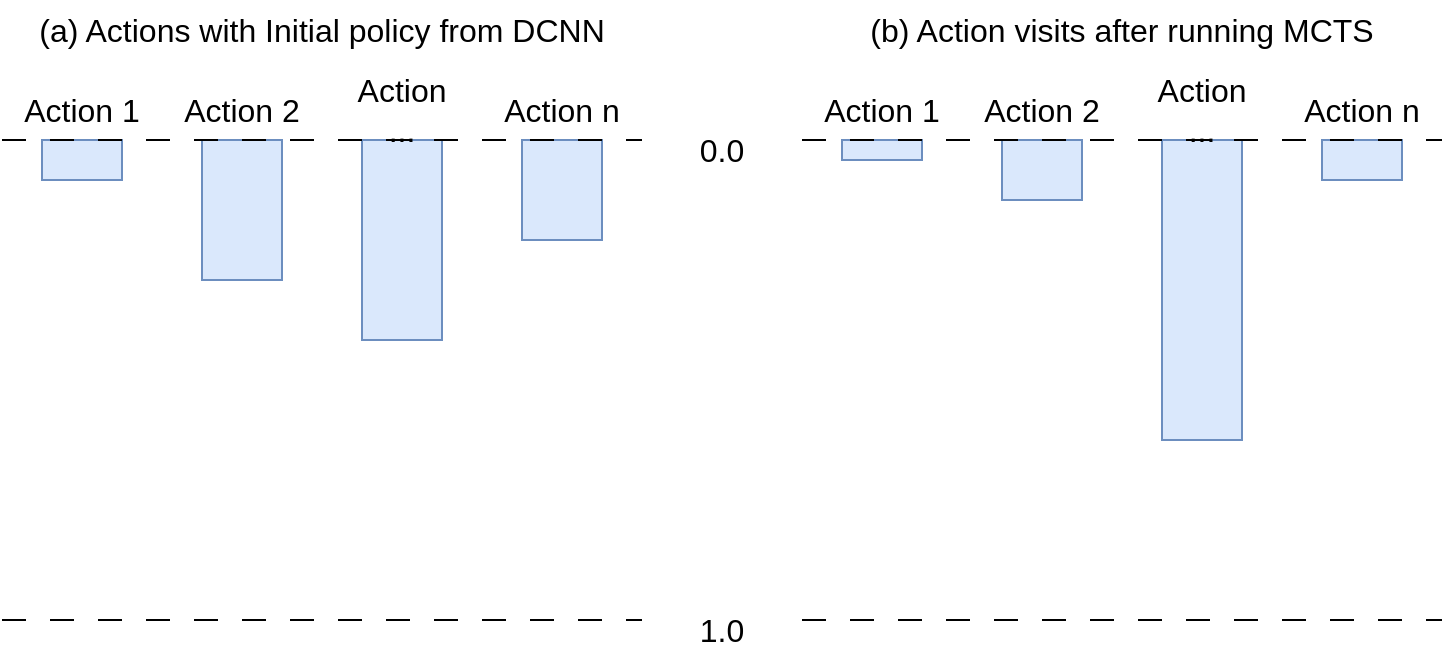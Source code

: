 <mxfile version="24.4.9" type="github">
  <diagram name="Page-1" id="LkqDW81Ij7ki9k4FEpZL">
    <mxGraphModel dx="989" dy="539" grid="1" gridSize="10" guides="1" tooltips="1" connect="1" arrows="1" fold="1" page="1" pageScale="1" pageWidth="850" pageHeight="1100" math="0" shadow="0">
      <root>
        <mxCell id="0" />
        <mxCell id="1" parent="0" />
        <mxCell id="u83lLNZYYlulLhQNgdUI-1" value="" style="rounded=0;whiteSpace=wrap;html=1;fillColor=#dae8fc;strokeColor=#6c8ebf;fontSize=16;" vertex="1" parent="1">
          <mxGeometry x="70" y="320" width="40" height="20" as="geometry" />
        </mxCell>
        <mxCell id="u83lLNZYYlulLhQNgdUI-2" value="" style="rounded=0;whiteSpace=wrap;html=1;fillColor=#dae8fc;strokeColor=#6c8ebf;fontSize=16;" vertex="1" parent="1">
          <mxGeometry x="310" y="320" width="40" height="50" as="geometry" />
        </mxCell>
        <mxCell id="u83lLNZYYlulLhQNgdUI-3" value="" style="rounded=0;whiteSpace=wrap;html=1;fillColor=#dae8fc;strokeColor=#6c8ebf;fontSize=16;" vertex="1" parent="1">
          <mxGeometry x="230" y="320" width="40" height="100" as="geometry" />
        </mxCell>
        <mxCell id="u83lLNZYYlulLhQNgdUI-4" value="" style="rounded=0;whiteSpace=wrap;html=1;fillColor=#dae8fc;strokeColor=#6c8ebf;fontSize=16;" vertex="1" parent="1">
          <mxGeometry x="150" y="320" width="40" height="70" as="geometry" />
        </mxCell>
        <mxCell id="u83lLNZYYlulLhQNgdUI-5" value="Action 1" style="text;html=1;align=center;verticalAlign=middle;whiteSpace=wrap;rounded=0;fontSize=16;" vertex="1" parent="1">
          <mxGeometry x="60" y="290" width="60" height="30" as="geometry" />
        </mxCell>
        <mxCell id="u83lLNZYYlulLhQNgdUI-6" value="Action 2" style="text;html=1;align=center;verticalAlign=middle;whiteSpace=wrap;rounded=0;fontSize=16;" vertex="1" parent="1">
          <mxGeometry x="140" y="290" width="60" height="30" as="geometry" />
        </mxCell>
        <mxCell id="u83lLNZYYlulLhQNgdUI-7" value="Action ..." style="text;html=1;align=center;verticalAlign=middle;whiteSpace=wrap;rounded=0;fontSize=16;" vertex="1" parent="1">
          <mxGeometry x="220" y="290" width="60" height="30" as="geometry" />
        </mxCell>
        <mxCell id="u83lLNZYYlulLhQNgdUI-8" value="Action n" style="text;html=1;align=center;verticalAlign=middle;whiteSpace=wrap;rounded=0;fontSize=16;" vertex="1" parent="1">
          <mxGeometry x="300" y="290" width="60" height="30" as="geometry" />
        </mxCell>
        <mxCell id="u83lLNZYYlulLhQNgdUI-9" value="" style="endArrow=none;html=1;rounded=0;fontSize=16;dashed=1;dashPattern=12 12;" edge="1" parent="1">
          <mxGeometry width="50" height="50" relative="1" as="geometry">
            <mxPoint x="50" y="320" as="sourcePoint" />
            <mxPoint x="370" y="320" as="targetPoint" />
          </mxGeometry>
        </mxCell>
        <mxCell id="u83lLNZYYlulLhQNgdUI-10" value="(a) Actions with Initial policy from DCNN" style="text;html=1;align=center;verticalAlign=middle;whiteSpace=wrap;rounded=0;fontSize=16;" vertex="1" parent="1">
          <mxGeometry x="50" y="250" width="320" height="30" as="geometry" />
        </mxCell>
        <mxCell id="u83lLNZYYlulLhQNgdUI-11" value="" style="rounded=0;whiteSpace=wrap;html=1;fillColor=#dae8fc;strokeColor=#6c8ebf;fontSize=16;" vertex="1" parent="1">
          <mxGeometry x="470" y="320" width="40" height="10" as="geometry" />
        </mxCell>
        <mxCell id="u83lLNZYYlulLhQNgdUI-12" value="" style="rounded=0;whiteSpace=wrap;html=1;fillColor=#dae8fc;strokeColor=#6c8ebf;fontSize=16;" vertex="1" parent="1">
          <mxGeometry x="710" y="320" width="40" height="20" as="geometry" />
        </mxCell>
        <mxCell id="u83lLNZYYlulLhQNgdUI-13" value="" style="rounded=0;whiteSpace=wrap;html=1;fillColor=#dae8fc;strokeColor=#6c8ebf;fontSize=16;" vertex="1" parent="1">
          <mxGeometry x="630" y="320" width="40" height="150" as="geometry" />
        </mxCell>
        <mxCell id="u83lLNZYYlulLhQNgdUI-14" value="" style="rounded=0;whiteSpace=wrap;html=1;fillColor=#dae8fc;strokeColor=#6c8ebf;fontSize=16;" vertex="1" parent="1">
          <mxGeometry x="550" y="320" width="40" height="30" as="geometry" />
        </mxCell>
        <mxCell id="u83lLNZYYlulLhQNgdUI-15" value="Action 1" style="text;html=1;align=center;verticalAlign=middle;whiteSpace=wrap;rounded=0;fontSize=16;" vertex="1" parent="1">
          <mxGeometry x="460" y="290" width="60" height="30" as="geometry" />
        </mxCell>
        <mxCell id="u83lLNZYYlulLhQNgdUI-16" value="Action 2" style="text;html=1;align=center;verticalAlign=middle;whiteSpace=wrap;rounded=0;fontSize=16;" vertex="1" parent="1">
          <mxGeometry x="540" y="290" width="60" height="30" as="geometry" />
        </mxCell>
        <mxCell id="u83lLNZYYlulLhQNgdUI-17" value="Action ..." style="text;html=1;align=center;verticalAlign=middle;whiteSpace=wrap;rounded=0;fontSize=16;" vertex="1" parent="1">
          <mxGeometry x="620" y="290" width="60" height="30" as="geometry" />
        </mxCell>
        <mxCell id="u83lLNZYYlulLhQNgdUI-18" value="Action n" style="text;html=1;align=center;verticalAlign=middle;whiteSpace=wrap;rounded=0;fontSize=16;" vertex="1" parent="1">
          <mxGeometry x="700" y="290" width="60" height="30" as="geometry" />
        </mxCell>
        <mxCell id="u83lLNZYYlulLhQNgdUI-19" value="" style="endArrow=none;html=1;rounded=0;fontSize=16;dashed=1;dashPattern=12 12;" edge="1" parent="1">
          <mxGeometry width="50" height="50" relative="1" as="geometry">
            <mxPoint x="450" y="320" as="sourcePoint" />
            <mxPoint x="770" y="320" as="targetPoint" />
          </mxGeometry>
        </mxCell>
        <mxCell id="u83lLNZYYlulLhQNgdUI-20" value="(b) Action visits after running MCTS" style="text;html=1;align=center;verticalAlign=middle;whiteSpace=wrap;rounded=0;fontSize=16;" vertex="1" parent="1">
          <mxGeometry x="450" y="250" width="320" height="30" as="geometry" />
        </mxCell>
        <mxCell id="u83lLNZYYlulLhQNgdUI-22" value="" style="endArrow=none;html=1;rounded=0;fontSize=16;dashed=1;dashPattern=12 12;" edge="1" parent="1">
          <mxGeometry width="50" height="50" relative="1" as="geometry">
            <mxPoint x="50" y="560" as="sourcePoint" />
            <mxPoint x="370" y="560" as="targetPoint" />
          </mxGeometry>
        </mxCell>
        <mxCell id="u83lLNZYYlulLhQNgdUI-23" value="" style="endArrow=none;html=1;rounded=0;fontSize=16;dashed=1;dashPattern=12 12;" edge="1" parent="1">
          <mxGeometry width="50" height="50" relative="1" as="geometry">
            <mxPoint x="450" y="560" as="sourcePoint" />
            <mxPoint x="770" y="560" as="targetPoint" />
          </mxGeometry>
        </mxCell>
        <mxCell id="u83lLNZYYlulLhQNgdUI-26" value="0.0" style="text;html=1;align=center;verticalAlign=middle;whiteSpace=wrap;rounded=0;fontSize=16;" vertex="1" parent="1">
          <mxGeometry x="390" y="310" width="40" height="30" as="geometry" />
        </mxCell>
        <mxCell id="u83lLNZYYlulLhQNgdUI-27" value="1.0" style="text;html=1;align=center;verticalAlign=middle;whiteSpace=wrap;rounded=0;fontSize=16;" vertex="1" parent="1">
          <mxGeometry x="390" y="550" width="40" height="30" as="geometry" />
        </mxCell>
      </root>
    </mxGraphModel>
  </diagram>
</mxfile>
